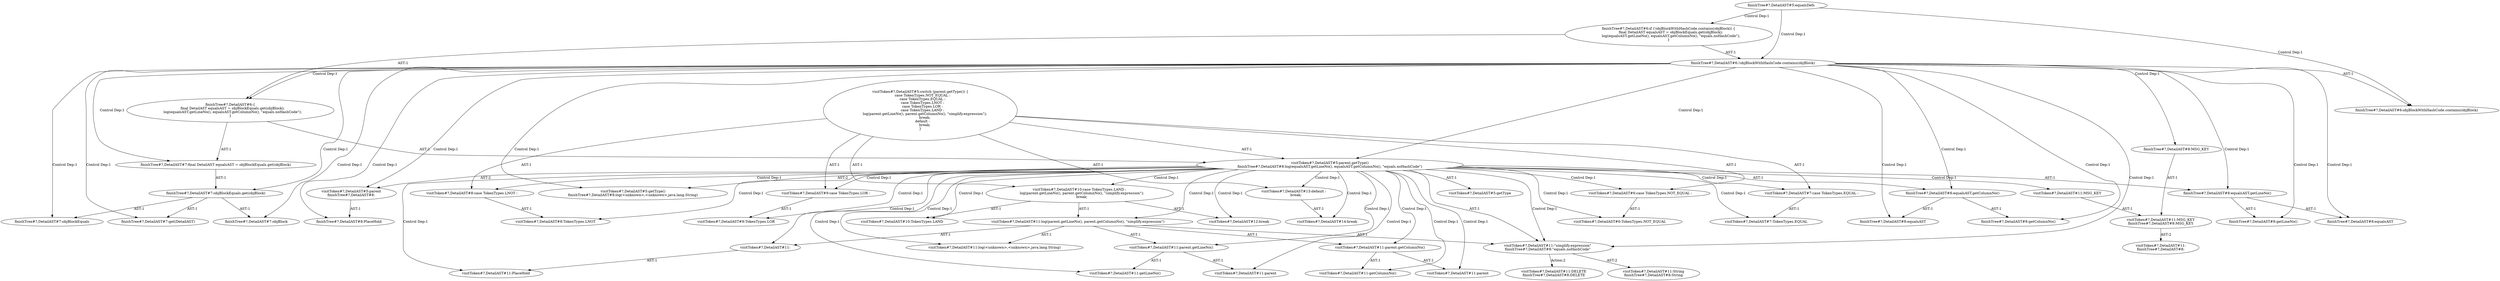digraph "Pattern" {
0 [label="visitToken#?,DetailAST#11:DELETE
finishTree#?,DetailAST#8:DELETE" shape=ellipse]
1 [label="visitToken#?,DetailAST#11:\"simplify.expression\"
finishTree#?,DetailAST#8:\"equals.noHashCode\"" shape=ellipse]
2 [label="visitToken#?,DetailAST#5:parent.getType()
finishTree#?,DetailAST#8:log(equalsAST.getLineNo(), equalsAST.getColumnNo(), \"equals.noHashCode\")" shape=ellipse]
3 [label="visitToken#?,DetailAST#5:switch (parent.getType()) \{
    case TokenTypes.NOT_EQUAL :
    case TokenTypes.EQUAL :
    case TokenTypes.LNOT :
    case TokenTypes.LOR :
    case TokenTypes.LAND :
        log(parent.getLineNo(), parent.getColumnNo(), \"simplify.expression\");
        break;
    default :
        break;
\}" shape=ellipse]
4 [label="visitToken#?,DetailAST#5:getType" shape=ellipse]
5 [label="visitToken#?,DetailAST#5:parent
finishTree#?,DetailAST#8:" shape=ellipse]
6 [label="visitToken#?,DetailAST#5:getType()
finishTree#?,DetailAST#8:log(<unknown>,<unknown>,java.lang.String)" shape=ellipse]
7 [label="visitToken#?,DetailAST#6:case TokenTypes.NOT_EQUAL :" shape=ellipse]
8 [label="visitToken#?,DetailAST#6:TokenTypes.NOT_EQUAL" shape=ellipse]
9 [label="visitToken#?,DetailAST#7:case TokenTypes.EQUAL :" shape=ellipse]
10 [label="visitToken#?,DetailAST#7:TokenTypes.EQUAL" shape=ellipse]
11 [label="visitToken#?,DetailAST#8:case TokenTypes.LNOT :" shape=ellipse]
12 [label="visitToken#?,DetailAST#8:TokenTypes.LNOT" shape=ellipse]
13 [label="visitToken#?,DetailAST#9:case TokenTypes.LOR :" shape=ellipse]
14 [label="visitToken#?,DetailAST#9:TokenTypes.LOR" shape=ellipse]
15 [label="visitToken#?,DetailAST#10:case TokenTypes.LAND :
    log(parent.getLineNo(), parent.getColumnNo(), \"simplify.expression\");
    break;" shape=ellipse]
16 [label="visitToken#?,DetailAST#10:TokenTypes.LAND" shape=ellipse]
17 [label="visitToken#?,DetailAST#11:log(parent.getLineNo(), parent.getColumnNo(), \"simplify.expression\")" shape=ellipse]
18 [label="visitToken#?,DetailAST#11:log(<unknown>,<unknown>,java.lang.String)" shape=ellipse]
19 [label="visitToken#?,DetailAST#11:" shape=ellipse]
20 [label="visitToken#?,DetailAST#11:PlaceHold" shape=ellipse]
21 [label="visitToken#?,DetailAST#11:parent.getLineNo()" shape=ellipse]
22 [label="visitToken#?,DetailAST#11:getLineNo()" shape=ellipse]
23 [label="visitToken#?,DetailAST#11:parent" shape=ellipse]
24 [label="visitToken#?,DetailAST#11:parent.getColumnNo()" shape=ellipse]
25 [label="visitToken#?,DetailAST#11:getColumnNo()" shape=ellipse]
26 [label="visitToken#?,DetailAST#11:parent" shape=ellipse]
27 [label="visitToken#?,DetailAST#12:break" shape=ellipse]
28 [label="visitToken#?,DetailAST#13:default :
    break;" shape=ellipse]
29 [label="visitToken#?,DetailAST#14:break" shape=ellipse]
30 [label="visitToken#?,DetailAST#11:MSG_KEY" shape=ellipse]
31 [label="visitToken#?,DetailAST#11:MSG_KEY
finishTree#?,DetailAST#8:MSG_KEY" shape=ellipse]
32 [label="visitToken#?,DetailAST#11:
finishTree#?,DetailAST#8:" shape=ellipse]
33 [label="visitToken#?,DetailAST#11:String
finishTree#?,DetailAST#8:String" shape=ellipse]
34 [label="finishTree#?,DetailAST#6:\{
    final DetailAST equalsAST = objBlockEquals.get(objBlock);
    log(equalsAST.getLineNo(), equalsAST.getColumnNo(), \"equals.noHashCode\");
\}" shape=ellipse]
35 [label="finishTree#?,DetailAST#5:equalsDefs" shape=ellipse]
36 [label="finishTree#?,DetailAST#6:!objBlockWithHashCode.contains(objBlock)" shape=ellipse]
37 [label="finishTree#?,DetailAST#6:if (!objBlockWithHashCode.contains(objBlock)) \{
    final DetailAST equalsAST = objBlockEquals.get(objBlock);
    log(equalsAST.getLineNo(), equalsAST.getColumnNo(), \"equals.noHashCode\");
\}" shape=ellipse]
38 [label="finishTree#?,DetailAST#8:equalsAST" shape=ellipse]
39 [label="finishTree#?,DetailAST#6:objBlockWithHashCode.contains(objBlock)" shape=ellipse]
40 [label="finishTree#?,DetailAST#7:objBlockEquals.get(objBlock)" shape=ellipse]
41 [label="finishTree#?,DetailAST#7:objBlockEquals" shape=ellipse]
42 [label="finishTree#?,DetailAST#7:objBlock" shape=ellipse]
43 [label="finishTree#?,DetailAST#8:equalsAST.getColumnNo()" shape=ellipse]
44 [label="finishTree#?,DetailAST#8:PlaceHold" shape=ellipse]
45 [label="finishTree#?,DetailAST#8:equalsAST.getLineNo()" shape=ellipse]
46 [label="finishTree#?,DetailAST#8:MSG_KEY" shape=ellipse]
47 [label="finishTree#?,DetailAST#8:equalsAST" shape=ellipse]
48 [label="finishTree#?,DetailAST#7:final DetailAST equalsAST = objBlockEquals.get(objBlock)" shape=ellipse]
49 [label="finishTree#?,DetailAST#8:getLineNo()" shape=ellipse]
50 [label="finishTree#?,DetailAST#7:get(DetailAST)" shape=ellipse]
51 [label="finishTree#?,DetailAST#8:getColumnNo()" shape=ellipse]
1 -> 0 [label="Action:2"];
1 -> 33 [label="AST:2"];
2 -> 1 [label="Control Dep:1"];
2 -> 4 [label="AST:1"];
2 -> 5 [label="AST:2"];
2 -> 6 [label="AST:2"];
2 -> 7 [label="Control Dep:1"];
2 -> 8 [label="Control Dep:1"];
2 -> 9 [label="Control Dep:1"];
2 -> 10 [label="Control Dep:1"];
2 -> 11 [label="Control Dep:1"];
2 -> 12 [label="Control Dep:1"];
2 -> 13 [label="Control Dep:1"];
2 -> 14 [label="Control Dep:1"];
2 -> 15 [label="Control Dep:1"];
2 -> 16 [label="Control Dep:1"];
2 -> 17 [label="Control Dep:1"];
2 -> 18 [label="Control Dep:1"];
2 -> 19 [label="Control Dep:1"];
2 -> 20 [label="Control Dep:1"];
2 -> 21 [label="Control Dep:1"];
2 -> 22 [label="Control Dep:1"];
2 -> 23 [label="Control Dep:1"];
2 -> 24 [label="Control Dep:1"];
2 -> 25 [label="Control Dep:1"];
2 -> 26 [label="Control Dep:1"];
2 -> 27 [label="Control Dep:1"];
2 -> 28 [label="Control Dep:1"];
2 -> 29 [label="Control Dep:1"];
2 -> 30 [label="Control Dep:1"];
2 -> 1 [label="AST:1"];
2 -> 43 [label="AST:1"];
2 -> 45 [label="AST:1"];
3 -> 2 [label="AST:1"];
3 -> 7 [label="AST:1"];
3 -> 9 [label="AST:1"];
3 -> 11 [label="AST:1"];
3 -> 13 [label="AST:1"];
3 -> 15 [label="AST:1"];
3 -> 28 [label="AST:1"];
5 -> 44 [label="AST:1"];
7 -> 8 [label="AST:1"];
9 -> 10 [label="AST:1"];
11 -> 12 [label="AST:1"];
13 -> 14 [label="AST:1"];
15 -> 16 [label="AST:1"];
15 -> 17 [label="AST:1"];
15 -> 27 [label="AST:1"];
17 -> 1 [label="AST:1"];
17 -> 19 [label="AST:1"];
17 -> 18 [label="AST:1"];
17 -> 21 [label="AST:1"];
17 -> 24 [label="AST:1"];
19 -> 20 [label="AST:1"];
21 -> 23 [label="AST:1"];
21 -> 22 [label="AST:1"];
24 -> 26 [label="AST:1"];
24 -> 25 [label="AST:1"];
28 -> 29 [label="AST:1"];
30 -> 31 [label="AST:1"];
31 -> 32 [label="AST:2"];
34 -> 48 [label="AST:1"];
34 -> 2 [label="AST:1"];
35 -> 37 [label="Control Dep:1"];
35 -> 36 [label="Control Dep:1"];
35 -> 39 [label="Control Dep:1"];
36 -> 34 [label="Control Dep:1"];
36 -> 39 [label="AST:1"];
36 -> 48 [label="Control Dep:1"];
36 -> 40 [label="Control Dep:1"];
36 -> 50 [label="Control Dep:1"];
36 -> 41 [label="Control Dep:1"];
36 -> 42 [label="Control Dep:1"];
36 -> 2 [label="Control Dep:1"];
36 -> 6 [label="Control Dep:1"];
36 -> 5 [label="Control Dep:1"];
36 -> 44 [label="Control Dep:1"];
36 -> 45 [label="Control Dep:1"];
36 -> 49 [label="Control Dep:1"];
36 -> 47 [label="Control Dep:1"];
36 -> 43 [label="Control Dep:1"];
36 -> 51 [label="Control Dep:1"];
36 -> 38 [label="Control Dep:1"];
36 -> 1 [label="Control Dep:1"];
36 -> 46 [label="Control Dep:1"];
37 -> 34 [label="AST:1"];
37 -> 36 [label="AST:1"];
40 -> 41 [label="AST:1"];
40 -> 50 [label="AST:1"];
40 -> 42 [label="AST:1"];
43 -> 38 [label="AST:1"];
43 -> 51 [label="AST:1"];
45 -> 47 [label="AST:1"];
45 -> 49 [label="AST:1"];
46 -> 31 [label="AST:1"];
48 -> 40 [label="AST:1"];
}